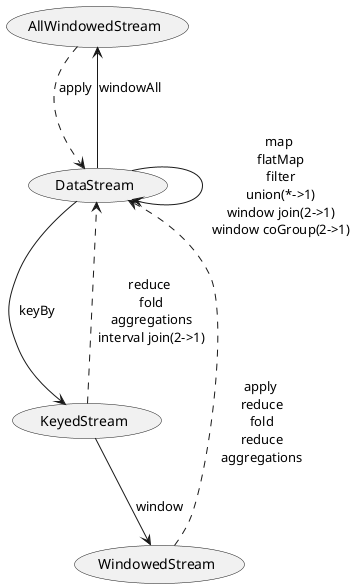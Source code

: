 @startuml
(DataStream) as ds
(KeyedStream) as ks
(WindowedStream) as ws
(AllWindowedStream) as aws


ds --> ds : map\n flatMap\n filter\n union(*->1)\n window join(2->1)\n window coGroup(2->1)

ds --> ks : keyBy
ds --> aws : windowAll

ks ..> ds : reduce\n fold\n aggregations\n interval join(2->1)
ks --> ws : window

ws ..> ds : apply\n reduce\n fold\n reduce\n aggregations
aws .right.> ds : apply


@enduml